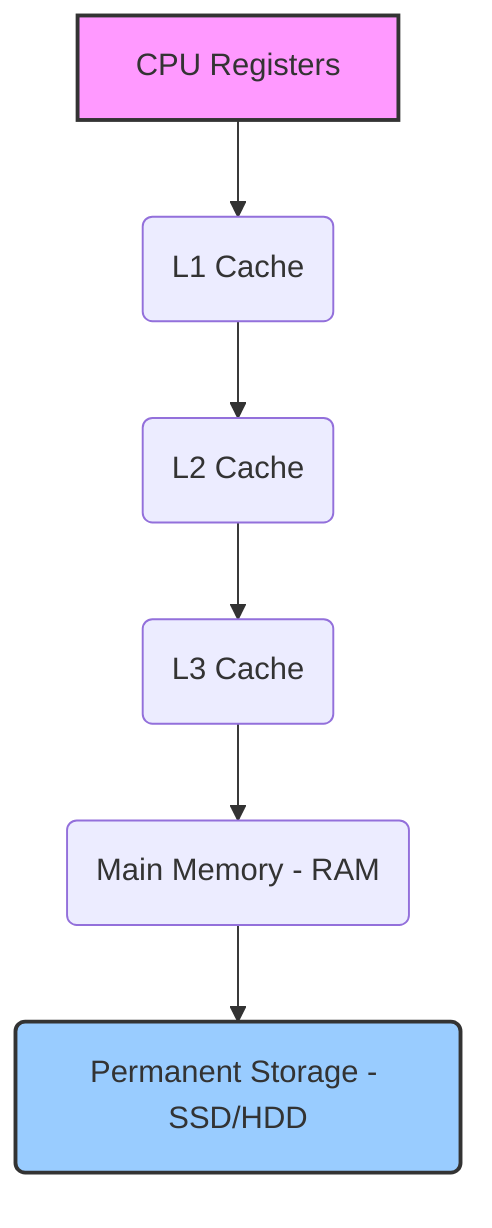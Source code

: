 graph TD
    A[CPU Registers] --> B(L1 Cache);
    B --> C(L2 Cache);
    C --> D(L3 Cache);
    D --> E(Main Memory - RAM);
    E --> F(Permanent Storage - SSD/HDD);
    style A fill:#f9f,stroke:#333,stroke-width:2px
    style F fill:#9cf,stroke:#333,stroke-width:2px